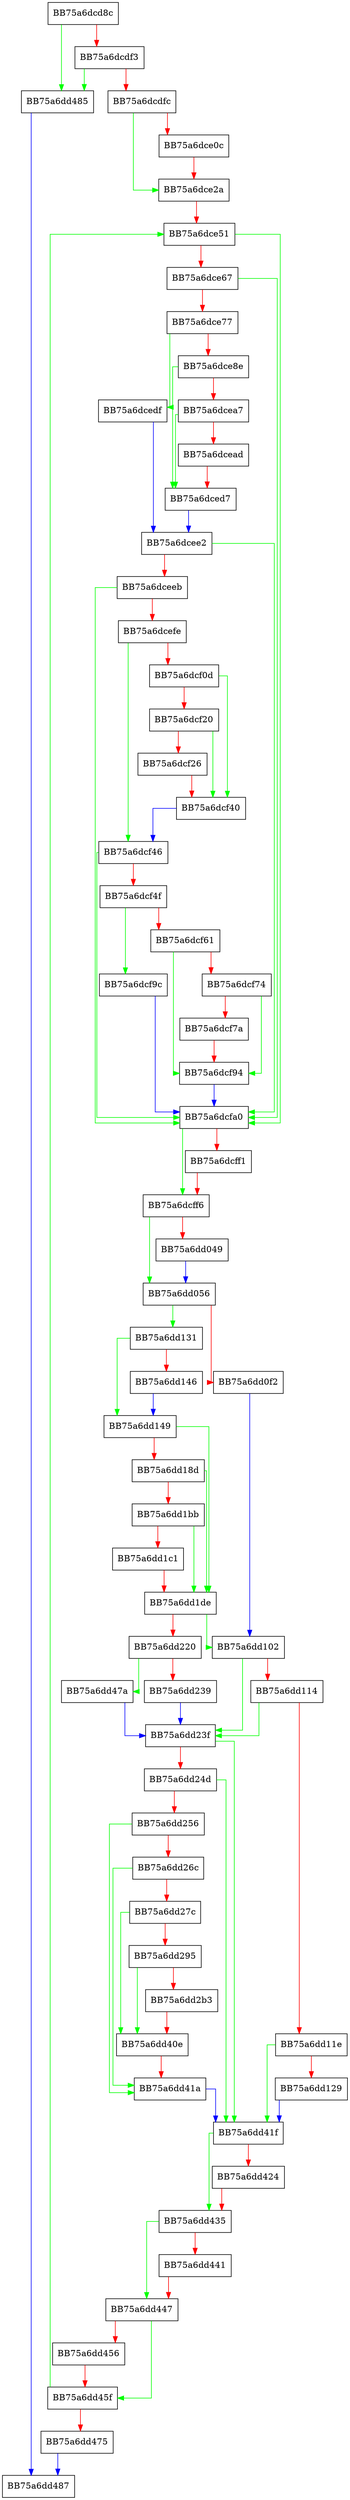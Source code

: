 digraph CheckIfFriendlyByFileScan {
  node [shape="box"];
  graph [splines=ortho];
  BB75a6dcd8c -> BB75a6dd485 [color="green"];
  BB75a6dcd8c -> BB75a6dcdf3 [color="red"];
  BB75a6dcdf3 -> BB75a6dd485 [color="green"];
  BB75a6dcdf3 -> BB75a6dcdfc [color="red"];
  BB75a6dcdfc -> BB75a6dce2a [color="green"];
  BB75a6dcdfc -> BB75a6dce0c [color="red"];
  BB75a6dce0c -> BB75a6dce2a [color="red"];
  BB75a6dce2a -> BB75a6dce51 [color="red"];
  BB75a6dce51 -> BB75a6dcfa0 [color="green"];
  BB75a6dce51 -> BB75a6dce67 [color="red"];
  BB75a6dce67 -> BB75a6dcfa0 [color="green"];
  BB75a6dce67 -> BB75a6dce77 [color="red"];
  BB75a6dce77 -> BB75a6dcedf [color="green"];
  BB75a6dce77 -> BB75a6dce8e [color="red"];
  BB75a6dce8e -> BB75a6dced7 [color="green"];
  BB75a6dce8e -> BB75a6dcea7 [color="red"];
  BB75a6dcea7 -> BB75a6dced7 [color="green"];
  BB75a6dcea7 -> BB75a6dcead [color="red"];
  BB75a6dcead -> BB75a6dced7 [color="red"];
  BB75a6dced7 -> BB75a6dcee2 [color="blue"];
  BB75a6dcedf -> BB75a6dcee2 [color="blue"];
  BB75a6dcee2 -> BB75a6dcfa0 [color="green"];
  BB75a6dcee2 -> BB75a6dceeb [color="red"];
  BB75a6dceeb -> BB75a6dcfa0 [color="green"];
  BB75a6dceeb -> BB75a6dcefe [color="red"];
  BB75a6dcefe -> BB75a6dcf46 [color="green"];
  BB75a6dcefe -> BB75a6dcf0d [color="red"];
  BB75a6dcf0d -> BB75a6dcf40 [color="green"];
  BB75a6dcf0d -> BB75a6dcf20 [color="red"];
  BB75a6dcf20 -> BB75a6dcf40 [color="green"];
  BB75a6dcf20 -> BB75a6dcf26 [color="red"];
  BB75a6dcf26 -> BB75a6dcf40 [color="red"];
  BB75a6dcf40 -> BB75a6dcf46 [color="blue"];
  BB75a6dcf46 -> BB75a6dcfa0 [color="green"];
  BB75a6dcf46 -> BB75a6dcf4f [color="red"];
  BB75a6dcf4f -> BB75a6dcf9c [color="green"];
  BB75a6dcf4f -> BB75a6dcf61 [color="red"];
  BB75a6dcf61 -> BB75a6dcf94 [color="green"];
  BB75a6dcf61 -> BB75a6dcf74 [color="red"];
  BB75a6dcf74 -> BB75a6dcf94 [color="green"];
  BB75a6dcf74 -> BB75a6dcf7a [color="red"];
  BB75a6dcf7a -> BB75a6dcf94 [color="red"];
  BB75a6dcf94 -> BB75a6dcfa0 [color="blue"];
  BB75a6dcf9c -> BB75a6dcfa0 [color="blue"];
  BB75a6dcfa0 -> BB75a6dcff6 [color="green"];
  BB75a6dcfa0 -> BB75a6dcff1 [color="red"];
  BB75a6dcff1 -> BB75a6dcff6 [color="red"];
  BB75a6dcff6 -> BB75a6dd056 [color="green"];
  BB75a6dcff6 -> BB75a6dd049 [color="red"];
  BB75a6dd049 -> BB75a6dd056 [color="blue"];
  BB75a6dd056 -> BB75a6dd131 [color="green"];
  BB75a6dd056 -> BB75a6dd0f2 [color="red"];
  BB75a6dd0f2 -> BB75a6dd102 [color="blue"];
  BB75a6dd102 -> BB75a6dd23f [color="green"];
  BB75a6dd102 -> BB75a6dd114 [color="red"];
  BB75a6dd114 -> BB75a6dd23f [color="green"];
  BB75a6dd114 -> BB75a6dd11e [color="red"];
  BB75a6dd11e -> BB75a6dd41f [color="green"];
  BB75a6dd11e -> BB75a6dd129 [color="red"];
  BB75a6dd129 -> BB75a6dd41f [color="blue"];
  BB75a6dd131 -> BB75a6dd149 [color="green"];
  BB75a6dd131 -> BB75a6dd146 [color="red"];
  BB75a6dd146 -> BB75a6dd149 [color="blue"];
  BB75a6dd149 -> BB75a6dd1de [color="green"];
  BB75a6dd149 -> BB75a6dd18d [color="red"];
  BB75a6dd18d -> BB75a6dd1de [color="green"];
  BB75a6dd18d -> BB75a6dd1bb [color="red"];
  BB75a6dd1bb -> BB75a6dd1de [color="green"];
  BB75a6dd1bb -> BB75a6dd1c1 [color="red"];
  BB75a6dd1c1 -> BB75a6dd1de [color="red"];
  BB75a6dd1de -> BB75a6dd102 [color="green"];
  BB75a6dd1de -> BB75a6dd220 [color="red"];
  BB75a6dd220 -> BB75a6dd47a [color="green"];
  BB75a6dd220 -> BB75a6dd239 [color="red"];
  BB75a6dd239 -> BB75a6dd23f [color="blue"];
  BB75a6dd23f -> BB75a6dd41f [color="green"];
  BB75a6dd23f -> BB75a6dd24d [color="red"];
  BB75a6dd24d -> BB75a6dd41f [color="green"];
  BB75a6dd24d -> BB75a6dd256 [color="red"];
  BB75a6dd256 -> BB75a6dd41a [color="green"];
  BB75a6dd256 -> BB75a6dd26c [color="red"];
  BB75a6dd26c -> BB75a6dd41a [color="green"];
  BB75a6dd26c -> BB75a6dd27c [color="red"];
  BB75a6dd27c -> BB75a6dd40e [color="green"];
  BB75a6dd27c -> BB75a6dd295 [color="red"];
  BB75a6dd295 -> BB75a6dd40e [color="green"];
  BB75a6dd295 -> BB75a6dd2b3 [color="red"];
  BB75a6dd2b3 -> BB75a6dd40e [color="red"];
  BB75a6dd40e -> BB75a6dd41a [color="red"];
  BB75a6dd41a -> BB75a6dd41f [color="blue"];
  BB75a6dd41f -> BB75a6dd435 [color="green"];
  BB75a6dd41f -> BB75a6dd424 [color="red"];
  BB75a6dd424 -> BB75a6dd435 [color="red"];
  BB75a6dd435 -> BB75a6dd447 [color="green"];
  BB75a6dd435 -> BB75a6dd441 [color="red"];
  BB75a6dd441 -> BB75a6dd447 [color="red"];
  BB75a6dd447 -> BB75a6dd45f [color="green"];
  BB75a6dd447 -> BB75a6dd456 [color="red"];
  BB75a6dd456 -> BB75a6dd45f [color="red"];
  BB75a6dd45f -> BB75a6dce51 [color="green"];
  BB75a6dd45f -> BB75a6dd475 [color="red"];
  BB75a6dd475 -> BB75a6dd487 [color="blue"];
  BB75a6dd47a -> BB75a6dd23f [color="blue"];
  BB75a6dd485 -> BB75a6dd487 [color="blue"];
}